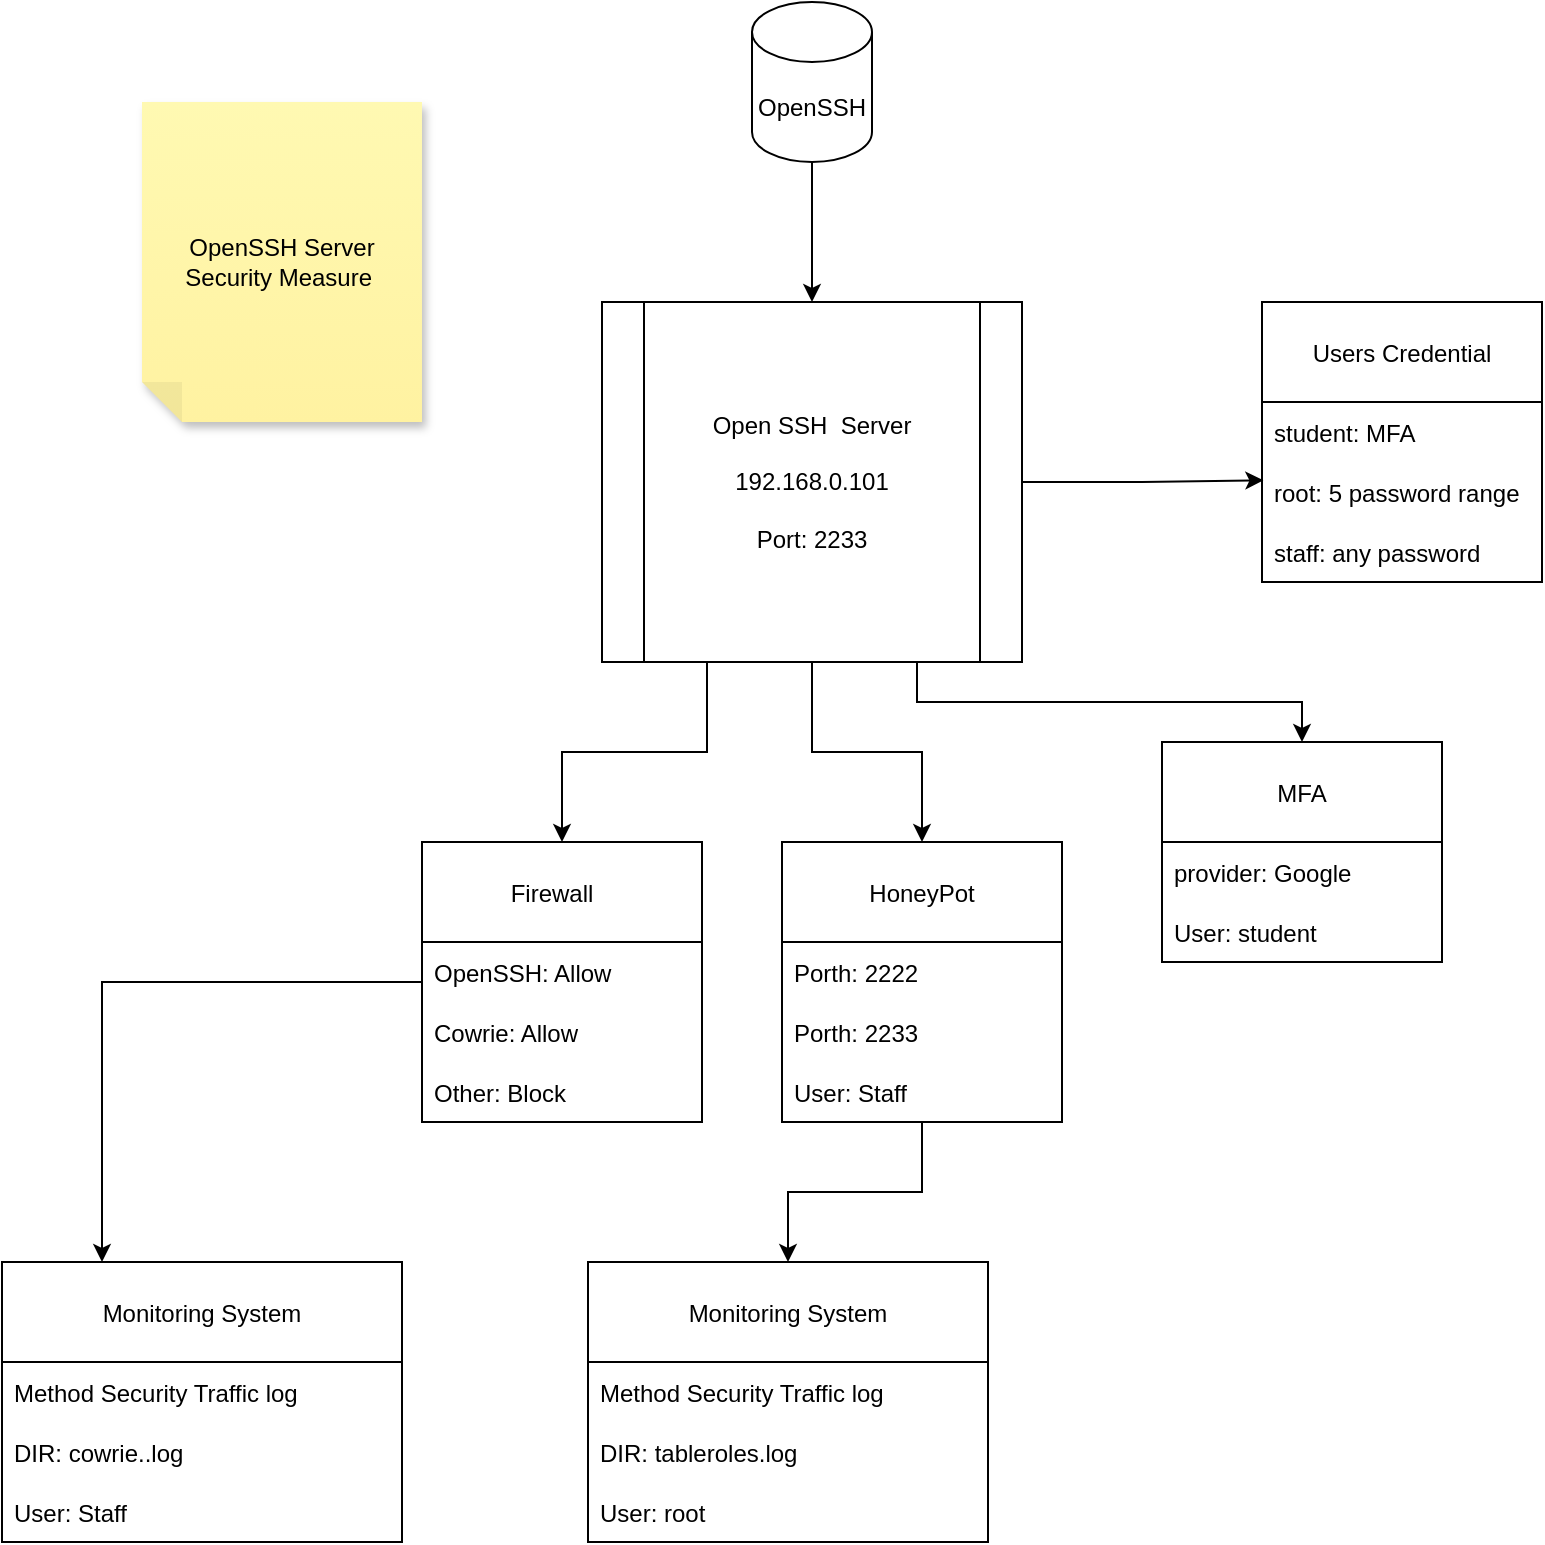 <mxfile version="20.4.1" type="device"><diagram name="Page-1" id="efa7a0a1-bf9b-a30e-e6df-94a7791c09e9"><mxGraphModel dx="1826" dy="1060" grid="1" gridSize="10" guides="1" tooltips="1" connect="1" arrows="1" fold="1" page="1" pageScale="1" pageWidth="826" pageHeight="1169" background="none" math="0" shadow="0"><root><mxCell id="0"/><mxCell id="1" parent="0"/><mxCell id="YSYNDO8gzAAA2_mLBYXI-149" value="" style="edgeStyle=orthogonalEdgeStyle;rounded=0;orthogonalLoop=1;jettySize=auto;html=1;entryX=0.005;entryY=0.305;entryDx=0;entryDy=0;entryPerimeter=0;" edge="1" parent="1" source="YSYNDO8gzAAA2_mLBYXI-114" target="YSYNDO8gzAAA2_mLBYXI-146"><mxGeometry relative="1" as="geometry"/></mxCell><mxCell id="YSYNDO8gzAAA2_mLBYXI-152" style="edgeStyle=orthogonalEdgeStyle;rounded=0;orthogonalLoop=1;jettySize=auto;html=1;exitX=0.25;exitY=1;exitDx=0;exitDy=0;entryX=0.5;entryY=0;entryDx=0;entryDy=0;" edge="1" parent="1" source="YSYNDO8gzAAA2_mLBYXI-114" target="YSYNDO8gzAAA2_mLBYXI-125"><mxGeometry relative="1" as="geometry"/></mxCell><mxCell id="YSYNDO8gzAAA2_mLBYXI-153" style="edgeStyle=orthogonalEdgeStyle;rounded=0;orthogonalLoop=1;jettySize=auto;html=1;exitX=0.5;exitY=1;exitDx=0;exitDy=0;entryX=0.5;entryY=0;entryDx=0;entryDy=0;" edge="1" parent="1" source="YSYNDO8gzAAA2_mLBYXI-114" target="YSYNDO8gzAAA2_mLBYXI-115"><mxGeometry relative="1" as="geometry"/></mxCell><mxCell id="YSYNDO8gzAAA2_mLBYXI-154" style="edgeStyle=orthogonalEdgeStyle;rounded=0;orthogonalLoop=1;jettySize=auto;html=1;exitX=0.75;exitY=1;exitDx=0;exitDy=0;entryX=0.5;entryY=0;entryDx=0;entryDy=0;" edge="1" parent="1" source="YSYNDO8gzAAA2_mLBYXI-114" target="YSYNDO8gzAAA2_mLBYXI-129"><mxGeometry relative="1" as="geometry"/></mxCell><mxCell id="YSYNDO8gzAAA2_mLBYXI-114" value="Open SSH&amp;nbsp; Server&lt;br&gt;&lt;br&gt;192.168.0.101&lt;br&gt;&lt;br&gt;Port: 2233" style="shape=process;whiteSpace=wrap;html=1;backgroundOutline=1;" vertex="1" parent="1"><mxGeometry x="320" y="190" width="210" height="180" as="geometry"/></mxCell><mxCell id="YSYNDO8gzAAA2_mLBYXI-156" style="edgeStyle=orthogonalEdgeStyle;rounded=0;orthogonalLoop=1;jettySize=auto;html=1;exitX=0.5;exitY=1;exitDx=0;exitDy=0;entryX=0.5;entryY=0;entryDx=0;entryDy=0;" edge="1" parent="1" source="YSYNDO8gzAAA2_mLBYXI-115" target="YSYNDO8gzAAA2_mLBYXI-136"><mxGeometry relative="1" as="geometry"/></mxCell><mxCell id="YSYNDO8gzAAA2_mLBYXI-115" value="HoneyPot" style="swimlane;fontStyle=0;childLayout=stackLayout;horizontal=1;startSize=50;horizontalStack=0;resizeParent=1;resizeParentMax=0;resizeLast=0;collapsible=1;marginBottom=0;" vertex="1" parent="1"><mxGeometry x="410" y="460" width="140" height="140" as="geometry"/></mxCell><mxCell id="YSYNDO8gzAAA2_mLBYXI-116" value="Porth: 2222" style="text;strokeColor=none;fillColor=none;align=left;verticalAlign=middle;spacingLeft=4;spacingRight=4;overflow=hidden;points=[[0,0.5],[1,0.5]];portConstraint=eastwest;rotatable=0;" vertex="1" parent="YSYNDO8gzAAA2_mLBYXI-115"><mxGeometry y="50" width="140" height="30" as="geometry"/></mxCell><mxCell id="YSYNDO8gzAAA2_mLBYXI-117" value="Porth: 2233" style="text;strokeColor=none;fillColor=none;align=left;verticalAlign=middle;spacingLeft=4;spacingRight=4;overflow=hidden;points=[[0,0.5],[1,0.5]];portConstraint=eastwest;rotatable=0;" vertex="1" parent="YSYNDO8gzAAA2_mLBYXI-115"><mxGeometry y="80" width="140" height="30" as="geometry"/></mxCell><mxCell id="YSYNDO8gzAAA2_mLBYXI-118" value="User: Staff" style="text;strokeColor=none;fillColor=none;align=left;verticalAlign=middle;spacingLeft=4;spacingRight=4;overflow=hidden;points=[[0,0.5],[1,0.5]];portConstraint=eastwest;rotatable=0;" vertex="1" parent="YSYNDO8gzAAA2_mLBYXI-115"><mxGeometry y="110" width="140" height="30" as="geometry"/></mxCell><mxCell id="YSYNDO8gzAAA2_mLBYXI-120" value="OpenSSH Server Security Measure&amp;nbsp;" style="shape=note;whiteSpace=wrap;html=1;backgroundOutline=1;fontColor=#000000;darkOpacity=0.05;fillColor=#FFF9B2;strokeColor=none;fillStyle=solid;direction=west;gradientDirection=north;gradientColor=#FFF2A1;shadow=1;size=20;pointerEvents=1;" vertex="1" parent="1"><mxGeometry x="90" y="90" width="140" height="160" as="geometry"/></mxCell><mxCell id="YSYNDO8gzAAA2_mLBYXI-155" value="" style="edgeStyle=orthogonalEdgeStyle;rounded=0;orthogonalLoop=1;jettySize=auto;html=1;entryX=0.25;entryY=0;entryDx=0;entryDy=0;" edge="1" parent="1" source="YSYNDO8gzAAA2_mLBYXI-125" target="YSYNDO8gzAAA2_mLBYXI-140"><mxGeometry relative="1" as="geometry"/></mxCell><mxCell id="YSYNDO8gzAAA2_mLBYXI-125" value="Firewall   " style="swimlane;fontStyle=0;childLayout=stackLayout;horizontal=1;startSize=50;horizontalStack=0;resizeParent=1;resizeParentMax=0;resizeLast=0;collapsible=1;marginBottom=0;" vertex="1" parent="1"><mxGeometry x="230" y="460" width="140" height="140" as="geometry"/></mxCell><mxCell id="YSYNDO8gzAAA2_mLBYXI-126" value="OpenSSH: Allow" style="text;strokeColor=none;fillColor=none;align=left;verticalAlign=middle;spacingLeft=4;spacingRight=4;overflow=hidden;points=[[0,0.5],[1,0.5]];portConstraint=eastwest;rotatable=0;" vertex="1" parent="YSYNDO8gzAAA2_mLBYXI-125"><mxGeometry y="50" width="140" height="30" as="geometry"/></mxCell><mxCell id="YSYNDO8gzAAA2_mLBYXI-127" value="Cowrie: Allow" style="text;strokeColor=none;fillColor=none;align=left;verticalAlign=middle;spacingLeft=4;spacingRight=4;overflow=hidden;points=[[0,0.5],[1,0.5]];portConstraint=eastwest;rotatable=0;" vertex="1" parent="YSYNDO8gzAAA2_mLBYXI-125"><mxGeometry y="80" width="140" height="30" as="geometry"/></mxCell><mxCell id="YSYNDO8gzAAA2_mLBYXI-128" value="Other: Block" style="text;strokeColor=none;fillColor=none;align=left;verticalAlign=middle;spacingLeft=4;spacingRight=4;overflow=hidden;points=[[0,0.5],[1,0.5]];portConstraint=eastwest;rotatable=0;" vertex="1" parent="YSYNDO8gzAAA2_mLBYXI-125"><mxGeometry y="110" width="140" height="30" as="geometry"/></mxCell><mxCell id="YSYNDO8gzAAA2_mLBYXI-129" value="MFA" style="swimlane;fontStyle=0;childLayout=stackLayout;horizontal=1;startSize=50;horizontalStack=0;resizeParent=1;resizeParentMax=0;resizeLast=0;collapsible=1;marginBottom=0;" vertex="1" parent="1"><mxGeometry x="600" y="410" width="140" height="110" as="geometry"/></mxCell><mxCell id="YSYNDO8gzAAA2_mLBYXI-131" value="provider: Google" style="text;strokeColor=none;fillColor=none;align=left;verticalAlign=middle;spacingLeft=4;spacingRight=4;overflow=hidden;points=[[0,0.5],[1,0.5]];portConstraint=eastwest;rotatable=0;" vertex="1" parent="YSYNDO8gzAAA2_mLBYXI-129"><mxGeometry y="50" width="140" height="30" as="geometry"/></mxCell><mxCell id="YSYNDO8gzAAA2_mLBYXI-132" value="User: student" style="text;strokeColor=none;fillColor=none;align=left;verticalAlign=middle;spacingLeft=4;spacingRight=4;overflow=hidden;points=[[0,0.5],[1,0.5]];portConstraint=eastwest;rotatable=0;" vertex="1" parent="YSYNDO8gzAAA2_mLBYXI-129"><mxGeometry y="80" width="140" height="30" as="geometry"/></mxCell><mxCell id="YSYNDO8gzAAA2_mLBYXI-136" value="Monitoring System" style="swimlane;fontStyle=0;childLayout=stackLayout;horizontal=1;startSize=50;horizontalStack=0;resizeParent=1;resizeParentMax=0;resizeLast=0;collapsible=1;marginBottom=0;" vertex="1" parent="1"><mxGeometry x="313" y="670" width="200" height="140" as="geometry"/></mxCell><mxCell id="YSYNDO8gzAAA2_mLBYXI-137" value="Method Security Traffic log" style="text;strokeColor=none;fillColor=none;align=left;verticalAlign=middle;spacingLeft=4;spacingRight=4;overflow=hidden;points=[[0,0.5],[1,0.5]];portConstraint=eastwest;rotatable=0;" vertex="1" parent="YSYNDO8gzAAA2_mLBYXI-136"><mxGeometry y="50" width="200" height="30" as="geometry"/></mxCell><mxCell id="YSYNDO8gzAAA2_mLBYXI-138" value="DIR: tableroles.log" style="text;strokeColor=none;fillColor=none;align=left;verticalAlign=middle;spacingLeft=4;spacingRight=4;overflow=hidden;points=[[0,0.5],[1,0.5]];portConstraint=eastwest;rotatable=0;" vertex="1" parent="YSYNDO8gzAAA2_mLBYXI-136"><mxGeometry y="80" width="200" height="30" as="geometry"/></mxCell><mxCell id="YSYNDO8gzAAA2_mLBYXI-139" value="User: root" style="text;strokeColor=none;fillColor=none;align=left;verticalAlign=middle;spacingLeft=4;spacingRight=4;overflow=hidden;points=[[0,0.5],[1,0.5]];portConstraint=eastwest;rotatable=0;" vertex="1" parent="YSYNDO8gzAAA2_mLBYXI-136"><mxGeometry y="110" width="200" height="30" as="geometry"/></mxCell><mxCell id="YSYNDO8gzAAA2_mLBYXI-140" value="Monitoring System" style="swimlane;fontStyle=0;childLayout=stackLayout;horizontal=1;startSize=50;horizontalStack=0;resizeParent=1;resizeParentMax=0;resizeLast=0;collapsible=1;marginBottom=0;" vertex="1" parent="1"><mxGeometry x="20" y="670" width="200" height="140" as="geometry"/></mxCell><mxCell id="YSYNDO8gzAAA2_mLBYXI-141" value="Method Security Traffic log" style="text;strokeColor=none;fillColor=none;align=left;verticalAlign=middle;spacingLeft=4;spacingRight=4;overflow=hidden;points=[[0,0.5],[1,0.5]];portConstraint=eastwest;rotatable=0;" vertex="1" parent="YSYNDO8gzAAA2_mLBYXI-140"><mxGeometry y="50" width="200" height="30" as="geometry"/></mxCell><mxCell id="YSYNDO8gzAAA2_mLBYXI-142" value="DIR: cowrie..log" style="text;strokeColor=none;fillColor=none;align=left;verticalAlign=middle;spacingLeft=4;spacingRight=4;overflow=hidden;points=[[0,0.5],[1,0.5]];portConstraint=eastwest;rotatable=0;" vertex="1" parent="YSYNDO8gzAAA2_mLBYXI-140"><mxGeometry y="80" width="200" height="30" as="geometry"/></mxCell><mxCell id="YSYNDO8gzAAA2_mLBYXI-143" value="User: Staff" style="text;strokeColor=none;fillColor=none;align=left;verticalAlign=middle;spacingLeft=4;spacingRight=4;overflow=hidden;points=[[0,0.5],[1,0.5]];portConstraint=eastwest;rotatable=0;" vertex="1" parent="YSYNDO8gzAAA2_mLBYXI-140"><mxGeometry y="110" width="200" height="30" as="geometry"/></mxCell><mxCell id="YSYNDO8gzAAA2_mLBYXI-144" value="Users Credential" style="swimlane;fontStyle=0;childLayout=stackLayout;horizontal=1;startSize=50;horizontalStack=0;resizeParent=1;resizeParentMax=0;resizeLast=0;collapsible=1;marginBottom=0;" vertex="1" parent="1"><mxGeometry x="650" y="190" width="140" height="140" as="geometry"/></mxCell><mxCell id="YSYNDO8gzAAA2_mLBYXI-145" value="student: MFA" style="text;strokeColor=none;fillColor=none;align=left;verticalAlign=middle;spacingLeft=4;spacingRight=4;overflow=hidden;points=[[0,0.5],[1,0.5]];portConstraint=eastwest;rotatable=0;" vertex="1" parent="YSYNDO8gzAAA2_mLBYXI-144"><mxGeometry y="50" width="140" height="30" as="geometry"/></mxCell><mxCell id="YSYNDO8gzAAA2_mLBYXI-146" value="root: 5 password range" style="text;strokeColor=none;fillColor=none;align=left;verticalAlign=middle;spacingLeft=4;spacingRight=4;overflow=hidden;points=[[0,0.5],[1,0.5]];portConstraint=eastwest;rotatable=0;" vertex="1" parent="YSYNDO8gzAAA2_mLBYXI-144"><mxGeometry y="80" width="140" height="30" as="geometry"/></mxCell><mxCell id="YSYNDO8gzAAA2_mLBYXI-147" value="staff: any password" style="text;strokeColor=none;fillColor=none;align=left;verticalAlign=middle;spacingLeft=4;spacingRight=4;overflow=hidden;points=[[0,0.5],[1,0.5]];portConstraint=eastwest;rotatable=0;" vertex="1" parent="YSYNDO8gzAAA2_mLBYXI-144"><mxGeometry y="110" width="140" height="30" as="geometry"/></mxCell><mxCell id="YSYNDO8gzAAA2_mLBYXI-159" value="" style="edgeStyle=orthogonalEdgeStyle;rounded=0;orthogonalLoop=1;jettySize=auto;html=1;" edge="1" parent="1" source="YSYNDO8gzAAA2_mLBYXI-157" target="YSYNDO8gzAAA2_mLBYXI-114"><mxGeometry relative="1" as="geometry"/></mxCell><mxCell id="YSYNDO8gzAAA2_mLBYXI-157" value="OpenSSH" style="shape=cylinder3;whiteSpace=wrap;html=1;boundedLbl=1;backgroundOutline=1;size=15;" vertex="1" parent="1"><mxGeometry x="395" y="40" width="60" height="80" as="geometry"/></mxCell></root></mxGraphModel></diagram></mxfile>